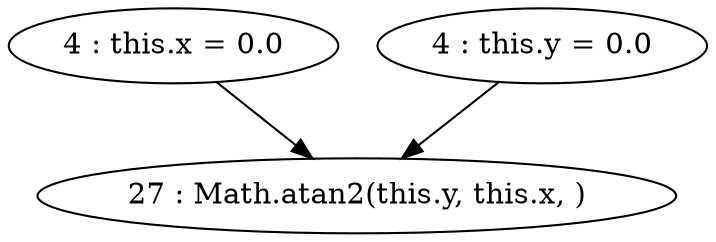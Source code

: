 digraph G {
"4 : this.x = 0.0"
"4 : this.x = 0.0" -> "27 : Math.atan2(this.y, this.x, )"
"4 : this.y = 0.0"
"4 : this.y = 0.0" -> "27 : Math.atan2(this.y, this.x, )"
"27 : Math.atan2(this.y, this.x, )"
}